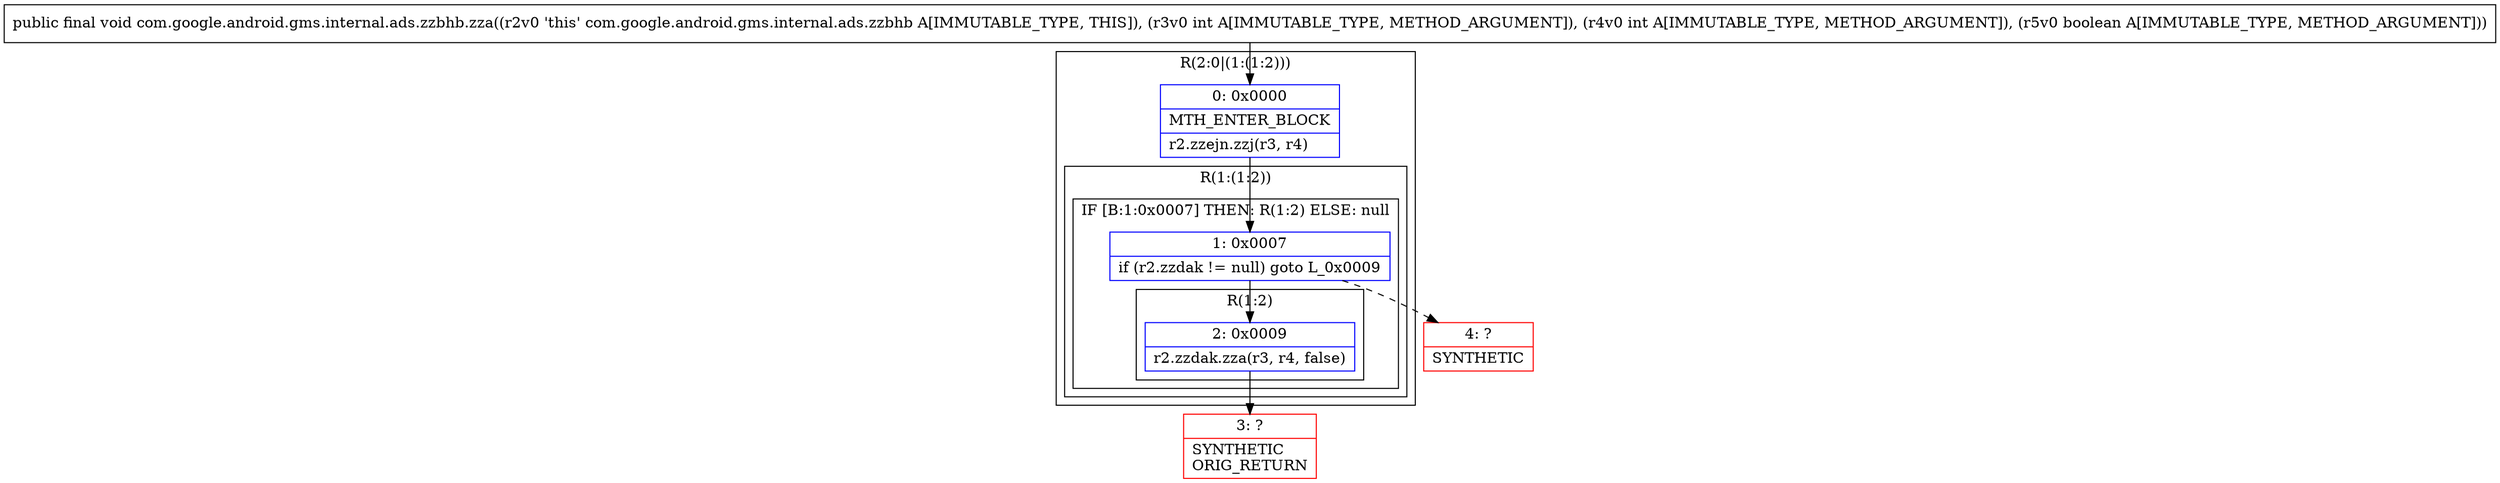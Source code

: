 digraph "CFG forcom.google.android.gms.internal.ads.zzbhb.zza(IIZ)V" {
subgraph cluster_Region_1364314822 {
label = "R(2:0|(1:(1:2)))";
node [shape=record,color=blue];
Node_0 [shape=record,label="{0\:\ 0x0000|MTH_ENTER_BLOCK\l|r2.zzejn.zzj(r3, r4)\l}"];
subgraph cluster_Region_979672398 {
label = "R(1:(1:2))";
node [shape=record,color=blue];
subgraph cluster_IfRegion_2073754066 {
label = "IF [B:1:0x0007] THEN: R(1:2) ELSE: null";
node [shape=record,color=blue];
Node_1 [shape=record,label="{1\:\ 0x0007|if (r2.zzdak != null) goto L_0x0009\l}"];
subgraph cluster_Region_278170737 {
label = "R(1:2)";
node [shape=record,color=blue];
Node_2 [shape=record,label="{2\:\ 0x0009|r2.zzdak.zza(r3, r4, false)\l}"];
}
}
}
}
Node_3 [shape=record,color=red,label="{3\:\ ?|SYNTHETIC\lORIG_RETURN\l}"];
Node_4 [shape=record,color=red,label="{4\:\ ?|SYNTHETIC\l}"];
MethodNode[shape=record,label="{public final void com.google.android.gms.internal.ads.zzbhb.zza((r2v0 'this' com.google.android.gms.internal.ads.zzbhb A[IMMUTABLE_TYPE, THIS]), (r3v0 int A[IMMUTABLE_TYPE, METHOD_ARGUMENT]), (r4v0 int A[IMMUTABLE_TYPE, METHOD_ARGUMENT]), (r5v0 boolean A[IMMUTABLE_TYPE, METHOD_ARGUMENT])) }"];
MethodNode -> Node_0;
Node_0 -> Node_1;
Node_1 -> Node_2;
Node_1 -> Node_4[style=dashed];
Node_2 -> Node_3;
}

